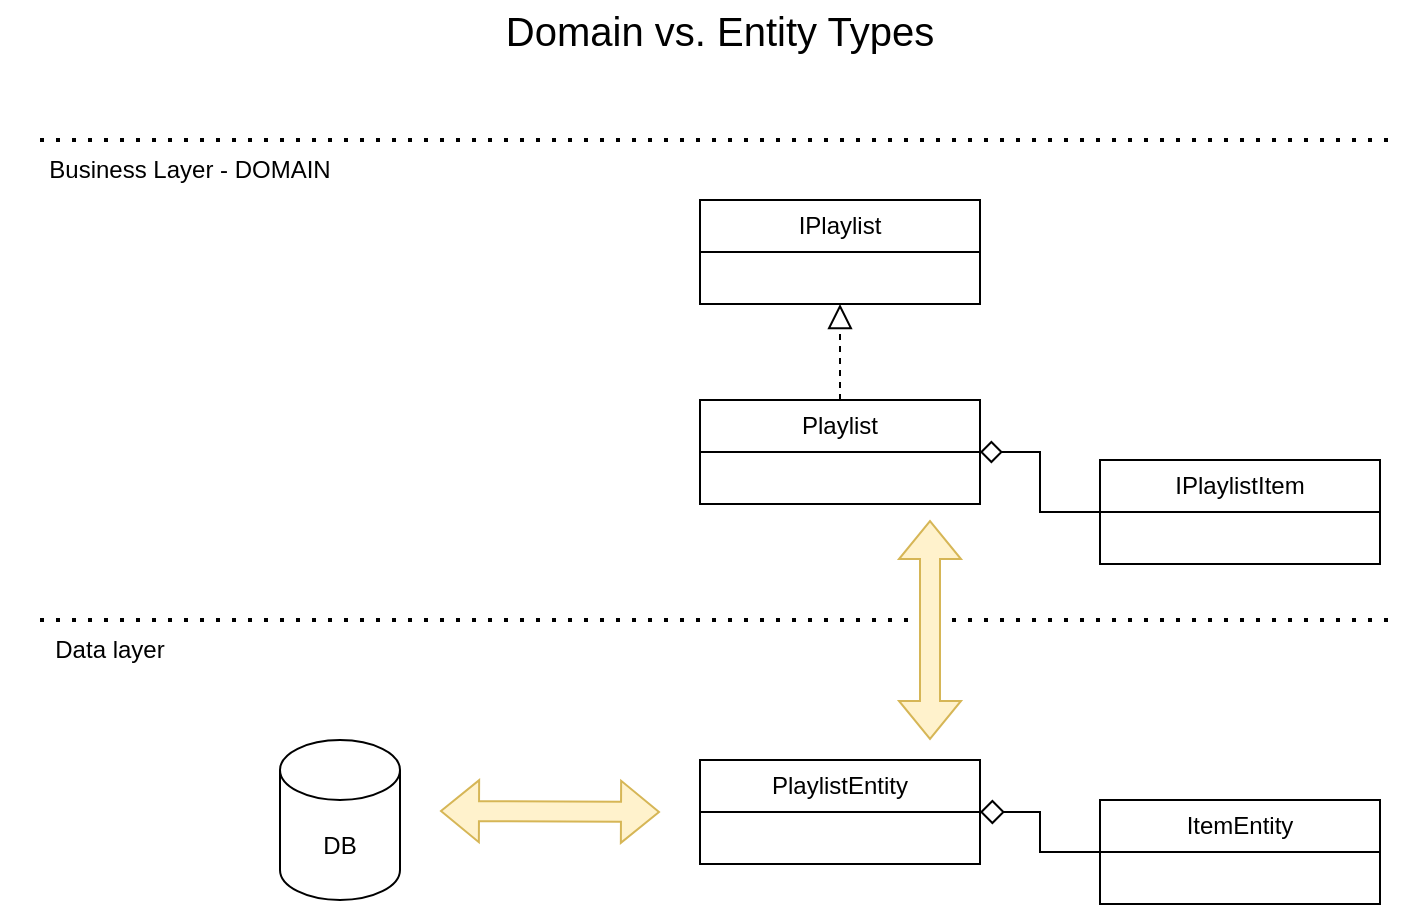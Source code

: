 <mxfile version="26.2.15" pages="2">
  <diagram name="Seite-1" id="6dqPMXWrcy35qKzeb7Pf">
    <mxGraphModel dx="2050" dy="1185" grid="1" gridSize="10" guides="1" tooltips="1" connect="1" arrows="1" fold="1" page="1" pageScale="1" pageWidth="1169" pageHeight="827" math="0" shadow="0">
      <root>
        <mxCell id="0" />
        <mxCell id="1" parent="0" />
        <mxCell id="sAm2k00as_J7DG9M81yv-1" value="DB" style="shape=cylinder3;whiteSpace=wrap;html=1;boundedLbl=1;backgroundOutline=1;size=15;" parent="1" vertex="1">
          <mxGeometry x="200" y="490" width="60" height="80" as="geometry" />
        </mxCell>
        <mxCell id="sAm2k00as_J7DG9M81yv-2" value="PlaylistEntity" style="swimlane;fontStyle=0;childLayout=stackLayout;horizontal=1;startSize=26;fillColor=none;horizontalStack=0;resizeParent=1;resizeParentMax=0;resizeLast=0;collapsible=1;marginBottom=0;whiteSpace=wrap;html=1;" parent="1" vertex="1">
          <mxGeometry x="410" y="500" width="140" height="52" as="geometry" />
        </mxCell>
        <mxCell id="sAm2k00as_J7DG9M81yv-6" value="" style="shape=flexArrow;endArrow=classic;startArrow=classic;html=1;rounded=0;fillColor=#fff2cc;strokeColor=#d6b656;" parent="1" edge="1">
          <mxGeometry width="100" height="100" relative="1" as="geometry">
            <mxPoint x="280" y="525.5" as="sourcePoint" />
            <mxPoint x="390" y="526" as="targetPoint" />
          </mxGeometry>
        </mxCell>
        <mxCell id="sAm2k00as_J7DG9M81yv-7" value="" style="endArrow=none;dashed=1;html=1;dashPattern=1 3;strokeWidth=2;rounded=0;" parent="1" edge="1">
          <mxGeometry width="50" height="50" relative="1" as="geometry">
            <mxPoint x="80" y="430" as="sourcePoint" />
            <mxPoint x="760" y="430" as="targetPoint" />
          </mxGeometry>
        </mxCell>
        <mxCell id="sAm2k00as_J7DG9M81yv-10" style="edgeStyle=orthogonalEdgeStyle;rounded=0;orthogonalLoop=1;jettySize=auto;html=1;endArrow=block;endFill=0;endSize=10;dashed=1;" parent="1" source="sAm2k00as_J7DG9M81yv-8" target="sAm2k00as_J7DG9M81yv-9" edge="1">
          <mxGeometry relative="1" as="geometry" />
        </mxCell>
        <mxCell id="sAm2k00as_J7DG9M81yv-8" value="Playlist" style="swimlane;fontStyle=0;childLayout=stackLayout;horizontal=1;startSize=26;fillColor=none;horizontalStack=0;resizeParent=1;resizeParentMax=0;resizeLast=0;collapsible=1;marginBottom=0;whiteSpace=wrap;html=1;" parent="1" vertex="1">
          <mxGeometry x="410" y="320" width="140" height="52" as="geometry" />
        </mxCell>
        <mxCell id="sAm2k00as_J7DG9M81yv-9" value="IPlaylist" style="swimlane;fontStyle=0;childLayout=stackLayout;horizontal=1;startSize=26;fillColor=none;horizontalStack=0;resizeParent=1;resizeParentMax=0;resizeLast=0;collapsible=1;marginBottom=0;whiteSpace=wrap;html=1;" parent="1" vertex="1">
          <mxGeometry x="410" y="220" width="140" height="52" as="geometry" />
        </mxCell>
        <mxCell id="sAm2k00as_J7DG9M81yv-11" value="" style="shape=flexArrow;endArrow=classic;startArrow=classic;html=1;rounded=0;fillColor=#fff2cc;strokeColor=#d6b656;" parent="1" edge="1">
          <mxGeometry width="100" height="100" relative="1" as="geometry">
            <mxPoint x="525" y="490" as="sourcePoint" />
            <mxPoint x="525" y="380" as="targetPoint" />
          </mxGeometry>
        </mxCell>
        <mxCell id="sAm2k00as_J7DG9M81yv-12" value="Data layer" style="text;html=1;align=center;verticalAlign=middle;whiteSpace=wrap;rounded=0;" parent="1" vertex="1">
          <mxGeometry x="70" y="430" width="90" height="30" as="geometry" />
        </mxCell>
        <mxCell id="sAm2k00as_J7DG9M81yv-13" value="Business Layer - DOMAIN" style="text;html=1;align=center;verticalAlign=middle;whiteSpace=wrap;rounded=0;" parent="1" vertex="1">
          <mxGeometry x="60" y="190" width="190" height="30" as="geometry" />
        </mxCell>
        <mxCell id="sAm2k00as_J7DG9M81yv-14" value="" style="endArrow=none;dashed=1;html=1;dashPattern=1 3;strokeWidth=2;rounded=0;" parent="1" edge="1">
          <mxGeometry width="50" height="50" relative="1" as="geometry">
            <mxPoint x="80" y="190" as="sourcePoint" />
            <mxPoint x="760" y="190" as="targetPoint" />
          </mxGeometry>
        </mxCell>
        <mxCell id="sAm2k00as_J7DG9M81yv-16" style="edgeStyle=orthogonalEdgeStyle;rounded=0;orthogonalLoop=1;jettySize=auto;html=1;endArrow=diamond;endFill=0;endSize=10;" parent="1" source="sAm2k00as_J7DG9M81yv-15" target="sAm2k00as_J7DG9M81yv-2" edge="1">
          <mxGeometry relative="1" as="geometry" />
        </mxCell>
        <mxCell id="sAm2k00as_J7DG9M81yv-15" value="ItemEntity" style="swimlane;fontStyle=0;childLayout=stackLayout;horizontal=1;startSize=26;fillColor=none;horizontalStack=0;resizeParent=1;resizeParentMax=0;resizeLast=0;collapsible=1;marginBottom=0;whiteSpace=wrap;html=1;" parent="1" vertex="1">
          <mxGeometry x="610" y="520" width="140" height="52" as="geometry" />
        </mxCell>
        <mxCell id="sAm2k00as_J7DG9M81yv-18" style="edgeStyle=orthogonalEdgeStyle;rounded=0;orthogonalLoop=1;jettySize=auto;html=1;endArrow=diamond;endFill=0;endSize=9;" parent="1" source="sAm2k00as_J7DG9M81yv-17" target="sAm2k00as_J7DG9M81yv-8" edge="1">
          <mxGeometry relative="1" as="geometry" />
        </mxCell>
        <mxCell id="sAm2k00as_J7DG9M81yv-17" value="IPlaylistItem" style="swimlane;fontStyle=0;childLayout=stackLayout;horizontal=1;startSize=26;fillColor=none;horizontalStack=0;resizeParent=1;resizeParentMax=0;resizeLast=0;collapsible=1;marginBottom=0;whiteSpace=wrap;html=1;" parent="1" vertex="1">
          <mxGeometry x="610" y="350" width="140" height="52" as="geometry" />
        </mxCell>
        <mxCell id="sAm2k00as_J7DG9M81yv-19" value="Domain vs. Entity Types" style="text;html=1;align=center;verticalAlign=middle;whiteSpace=wrap;rounded=0;fontSize=20;" parent="1" vertex="1">
          <mxGeometry x="270" y="120" width="300" height="30" as="geometry" />
        </mxCell>
      </root>
    </mxGraphModel>
  </diagram>
  <diagram id="GyZrlHsfTwIjmGuIUfKm" name="Page-2">
    <mxGraphModel dx="1181" dy="686" grid="1" gridSize="10" guides="1" tooltips="1" connect="1" arrows="1" fold="1" page="1" pageScale="1" pageWidth="827" pageHeight="1169" math="0" shadow="0">
      <root>
        <mxCell id="0" />
        <mxCell id="1" parent="0" />
        <mxCell id="4yxtOC2RBAJPbztQgPu5-4" value="" style="endArrow=none;dashed=1;html=1;dashPattern=1 3;strokeWidth=2;rounded=0;" edge="1" parent="1">
          <mxGeometry width="50" height="50" relative="1" as="geometry">
            <mxPoint x="80" y="430" as="sourcePoint" />
            <mxPoint x="760" y="430" as="targetPoint" />
          </mxGeometry>
        </mxCell>
        <mxCell id="4yxtOC2RBAJPbztQgPu5-5" style="edgeStyle=orthogonalEdgeStyle;rounded=0;orthogonalLoop=1;jettySize=auto;html=1;endArrow=block;endFill=0;endSize=10;dashed=1;" edge="1" parent="1" source="4yxtOC2RBAJPbztQgPu5-6" target="4yxtOC2RBAJPbztQgPu5-7">
          <mxGeometry relative="1" as="geometry" />
        </mxCell>
        <mxCell id="4yxtOC2RBAJPbztQgPu5-6" value="Playlist" style="swimlane;fontStyle=0;childLayout=stackLayout;horizontal=1;startSize=26;fillColor=none;horizontalStack=0;resizeParent=1;resizeParentMax=0;resizeLast=0;collapsible=1;marginBottom=0;whiteSpace=wrap;html=1;" vertex="1" parent="1">
          <mxGeometry x="410" y="320" width="140" height="52" as="geometry" />
        </mxCell>
        <mxCell id="4yxtOC2RBAJPbztQgPu5-7" value="IPlaylist" style="swimlane;fontStyle=0;childLayout=stackLayout;horizontal=1;startSize=26;fillColor=none;horizontalStack=0;resizeParent=1;resizeParentMax=0;resizeLast=0;collapsible=1;marginBottom=0;whiteSpace=wrap;html=1;" vertex="1" parent="1">
          <mxGeometry x="410" y="220" width="140" height="52" as="geometry" />
        </mxCell>
        <mxCell id="4yxtOC2RBAJPbztQgPu5-8" value="" style="shape=flexArrow;endArrow=classic;startArrow=classic;html=1;rounded=0;fillColor=#fff2cc;strokeColor=#d6b656;" edge="1" parent="1">
          <mxGeometry width="100" height="100" relative="1" as="geometry">
            <mxPoint x="480" y="460" as="sourcePoint" />
            <mxPoint x="480" y="392" as="targetPoint" />
          </mxGeometry>
        </mxCell>
        <mxCell id="4yxtOC2RBAJPbztQgPu5-9" value="Data layer" style="text;html=1;align=center;verticalAlign=middle;whiteSpace=wrap;rounded=0;" vertex="1" parent="1">
          <mxGeometry x="70" y="430" width="90" height="30" as="geometry" />
        </mxCell>
        <mxCell id="4yxtOC2RBAJPbztQgPu5-10" value="Business Layer - DOMAIN" style="text;html=1;align=center;verticalAlign=middle;whiteSpace=wrap;rounded=0;" vertex="1" parent="1">
          <mxGeometry x="60" y="190" width="190" height="30" as="geometry" />
        </mxCell>
        <mxCell id="4yxtOC2RBAJPbztQgPu5-11" value="" style="endArrow=none;dashed=1;html=1;dashPattern=1 3;strokeWidth=2;rounded=0;" edge="1" parent="1">
          <mxGeometry width="50" height="50" relative="1" as="geometry">
            <mxPoint x="80" y="190" as="sourcePoint" />
            <mxPoint x="760" y="190" as="targetPoint" />
          </mxGeometry>
        </mxCell>
        <mxCell id="4yxtOC2RBAJPbztQgPu5-19" value="DbDriver" style="shape=module;align=left;spacingLeft=20;align=center;verticalAlign=top;whiteSpace=wrap;html=1;" vertex="1" parent="1">
          <mxGeometry x="80" y="560" width="610" height="166" as="geometry" />
        </mxCell>
        <mxCell id="4yxtOC2RBAJPbztQgPu5-14" style="edgeStyle=orthogonalEdgeStyle;rounded=0;orthogonalLoop=1;jettySize=auto;html=1;endArrow=diamond;endFill=0;endSize=9;" edge="1" parent="1" source="4yxtOC2RBAJPbztQgPu5-15" target="4yxtOC2RBAJPbztQgPu5-6">
          <mxGeometry relative="1" as="geometry" />
        </mxCell>
        <mxCell id="4yxtOC2RBAJPbztQgPu5-15" value="IPlaylistItem" style="swimlane;fontStyle=0;childLayout=stackLayout;horizontal=1;startSize=26;fillColor=none;horizontalStack=0;resizeParent=1;resizeParentMax=0;resizeLast=0;collapsible=1;marginBottom=0;whiteSpace=wrap;html=1;" vertex="1" parent="1">
          <mxGeometry x="610" y="350" width="140" height="52" as="geometry" />
        </mxCell>
        <mxCell id="4yxtOC2RBAJPbztQgPu5-16" value="Domain vs. Entity Types" style="text;html=1;align=center;verticalAlign=middle;whiteSpace=wrap;rounded=0;fontSize=20;" vertex="1" parent="1">
          <mxGeometry x="270" y="120" width="300" height="30" as="geometry" />
        </mxCell>
        <mxCell id="4yxtOC2RBAJPbztQgPu5-17" value="IDbRepository" style="swimlane;fontStyle=0;childLayout=stackLayout;horizontal=1;startSize=26;fillColor=none;horizontalStack=0;resizeParent=1;resizeParentMax=0;resizeLast=0;collapsible=1;marginBottom=0;whiteSpace=wrap;html=1;" vertex="1" parent="1">
          <mxGeometry x="410" y="470" width="140" height="52" as="geometry" />
        </mxCell>
        <mxCell id="4yxtOC2RBAJPbztQgPu5-1" value="DB" style="shape=cylinder3;whiteSpace=wrap;html=1;boundedLbl=1;backgroundOutline=1;size=15;" vertex="1" parent="1">
          <mxGeometry x="110" y="603" width="60" height="80" as="geometry" />
        </mxCell>
        <mxCell id="4yxtOC2RBAJPbztQgPu5-2" value="PlaylistEntity" style="swimlane;fontStyle=0;childLayout=stackLayout;horizontal=1;startSize=26;fillColor=none;horizontalStack=0;resizeParent=1;resizeParentMax=0;resizeLast=0;collapsible=1;marginBottom=0;whiteSpace=wrap;html=1;" vertex="1" parent="1">
          <mxGeometry x="320" y="613" width="140" height="52" as="geometry" />
        </mxCell>
        <mxCell id="4yxtOC2RBAJPbztQgPu5-3" value="" style="shape=flexArrow;endArrow=classic;startArrow=classic;html=1;rounded=0;fillColor=#fff2cc;strokeColor=#d6b656;" edge="1" parent="1">
          <mxGeometry width="100" height="100" relative="1" as="geometry">
            <mxPoint x="190" y="638.5" as="sourcePoint" />
            <mxPoint x="300" y="639" as="targetPoint" />
          </mxGeometry>
        </mxCell>
        <mxCell id="4yxtOC2RBAJPbztQgPu5-12" style="edgeStyle=orthogonalEdgeStyle;rounded=0;orthogonalLoop=1;jettySize=auto;html=1;endArrow=diamond;endFill=0;endSize=10;" edge="1" parent="1" source="4yxtOC2RBAJPbztQgPu5-13" target="4yxtOC2RBAJPbztQgPu5-2">
          <mxGeometry relative="1" as="geometry" />
        </mxCell>
        <mxCell id="4yxtOC2RBAJPbztQgPu5-13" value="ItemEntity" style="swimlane;fontStyle=0;childLayout=stackLayout;horizontal=1;startSize=26;fillColor=none;horizontalStack=0;resizeParent=1;resizeParentMax=0;resizeLast=0;collapsible=1;marginBottom=0;whiteSpace=wrap;html=1;" vertex="1" parent="1">
          <mxGeometry x="520" y="633" width="140" height="52" as="geometry" />
        </mxCell>
      </root>
    </mxGraphModel>
  </diagram>
</mxfile>
